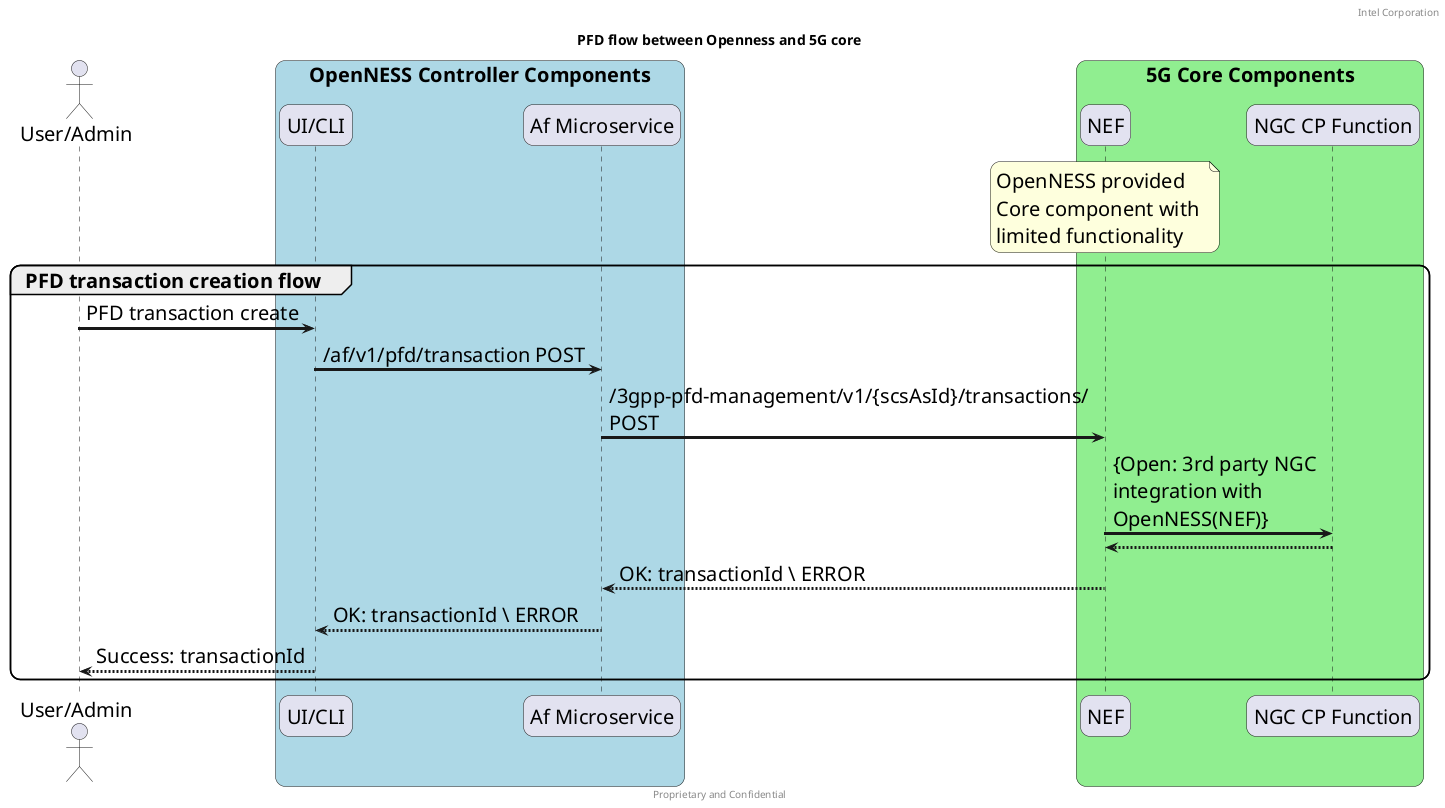 @startuml
/' SPDX-License-Identifier: Apache-2.0
   Copyright (c) 2020 Intel Corporation
'/
skinparam monochrome false
skinparam roundcorner 20
skinparam defaultFontName "Intel Clear"
skinparam defaultFontSize 20
skinparam maxmessagesize 300
skinparam sequenceArrowThickness 3

header Intel Corporation
footer Proprietary and Confidential

title PFD flow between Openness and 5G core


actor "User/Admin" as user
participant "UI/CLI" as UI 
participant "Af Microservice" as AF 
participant "NEF" as NEF
participant "NGC CP Function" as 5GC

box "OpenNESS Controller Components" #LightBlue
	participant UI
    participant AF
end box

box "5G Core Components" #LightGreen
	participant NEF
    note over NEF 
        OpenNESS provided 
        Core component with 
        limited functionality
    end note    
    participant 5GC
end box

group PFD transaction creation flow
    user -> UI : PFD transaction create
    UI -> AF : /af/v1/pfd/transaction POST
    AF -> NEF : /3gpp-pfd-management/v1/{scsAsId}/transactions/ POST
    NEF -> 5GC : {Open: 3rd party NGC integration with OpenNESS(NEF)}
    5GC --> NEF :

    NEF --> AF : OK: transactionId \ ERROR 
    AF --> UI : OK: transactionId \ ERROR 
    UI --> user : Success: transactionId
end
@enduml